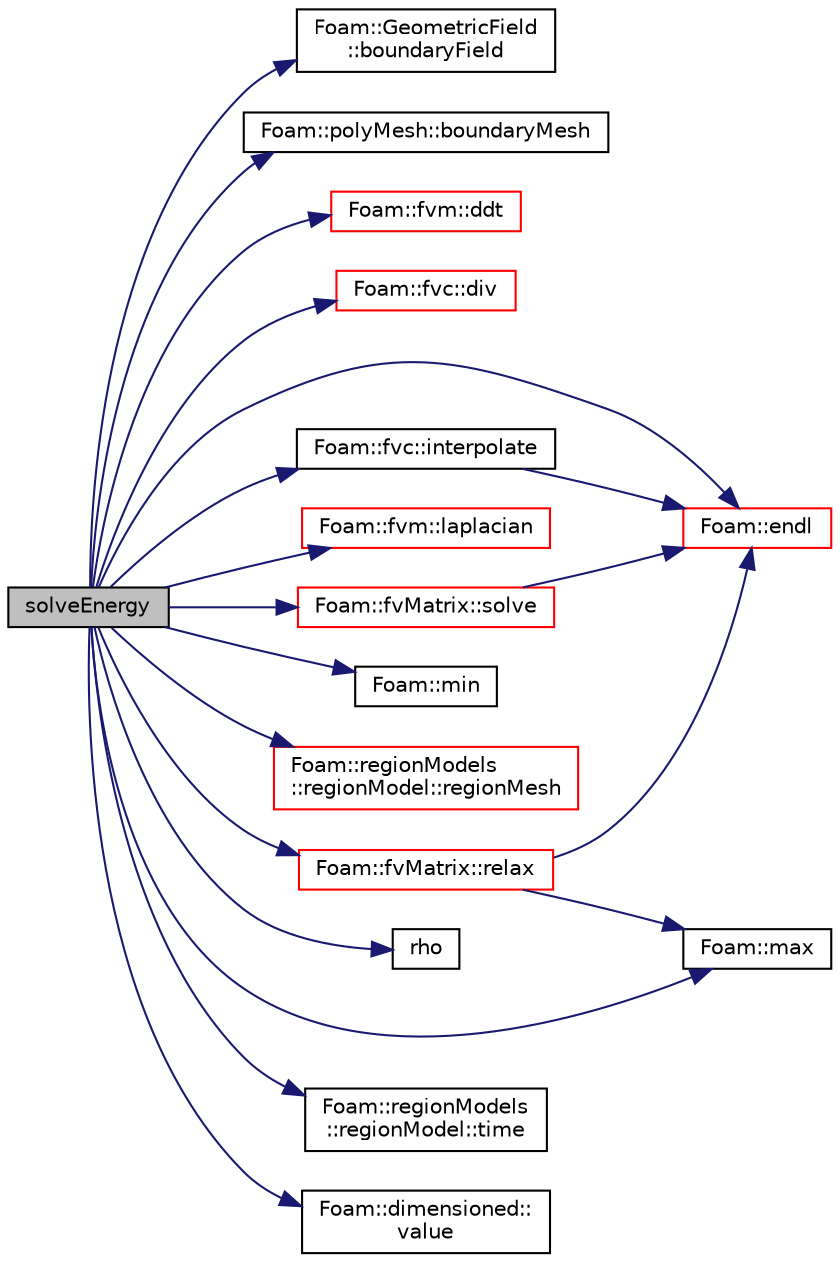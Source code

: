 digraph "solveEnergy"
{
  bgcolor="transparent";
  edge [fontname="Helvetica",fontsize="10",labelfontname="Helvetica",labelfontsize="10"];
  node [fontname="Helvetica",fontsize="10",shape=record];
  rankdir="LR";
  Node1 [label="solveEnergy",height=0.2,width=0.4,color="black", fillcolor="grey75", style="filled", fontcolor="black"];
  Node1 -> Node2 [color="midnightblue",fontsize="10",style="solid",fontname="Helvetica"];
  Node2 [label="Foam::GeometricField\l::boundaryField",height=0.2,width=0.4,color="black",URL="$a00913.html#a3c6c1a789b48ea0c5e8bff64f9c14f2d",tooltip="Return reference to GeometricBoundaryField. "];
  Node1 -> Node3 [color="midnightblue",fontsize="10",style="solid",fontname="Helvetica"];
  Node3 [label="Foam::polyMesh::boundaryMesh",height=0.2,width=0.4,color="black",URL="$a01905.html#a6b7f5ba89250dbd7a1c6c7860ab60fe3",tooltip="Return boundary mesh. "];
  Node1 -> Node4 [color="midnightblue",fontsize="10",style="solid",fontname="Helvetica"];
  Node4 [label="Foam::fvm::ddt",height=0.2,width=0.4,color="red",URL="$a10710.html#a2d88eca98ab69b84af7ddb96e35f5a44"];
  Node1 -> Node5 [color="midnightblue",fontsize="10",style="solid",fontname="Helvetica"];
  Node5 [label="Foam::fvc::div",height=0.2,width=0.4,color="red",URL="$a10709.html#a585533948ad80abfe589d920c641f251"];
  Node1 -> Node6 [color="midnightblue",fontsize="10",style="solid",fontname="Helvetica"];
  Node6 [label="Foam::endl",height=0.2,width=0.4,color="red",URL="$a10675.html#a2db8fe02a0d3909e9351bb4275b23ce4",tooltip="Add newline and flush stream. "];
  Node1 -> Node7 [color="midnightblue",fontsize="10",style="solid",fontname="Helvetica"];
  Node7 [label="Foam::fvc::interpolate",height=0.2,width=0.4,color="black",URL="$a10709.html#addbc18784300dd0955a9bf79f8e2c43b"];
  Node7 -> Node6 [color="midnightblue",fontsize="10",style="solid",fontname="Helvetica"];
  Node1 -> Node8 [color="midnightblue",fontsize="10",style="solid",fontname="Helvetica"];
  Node8 [label="Foam::fvm::laplacian",height=0.2,width=0.4,color="red",URL="$a10710.html#a05679b154654e47e9f1e2fbd2bc0bae0"];
  Node1 -> Node9 [color="midnightblue",fontsize="10",style="solid",fontname="Helvetica"];
  Node9 [label="Foam::max",height=0.2,width=0.4,color="black",URL="$a10675.html#ac993e906cf2774ae77e666bc24e81733"];
  Node1 -> Node10 [color="midnightblue",fontsize="10",style="solid",fontname="Helvetica"];
  Node10 [label="Foam::min",height=0.2,width=0.4,color="black",URL="$a10675.html#a253e112ad2d56d96230ff39ea7f442dc"];
  Node1 -> Node11 [color="midnightblue",fontsize="10",style="solid",fontname="Helvetica"];
  Node11 [label="Foam::regionModels\l::regionModel::regionMesh",height=0.2,width=0.4,color="red",URL="$a02120.html#a0c7874a65eec16e2afa43acd6055b16a",tooltip="Return the region mesh database. "];
  Node1 -> Node12 [color="midnightblue",fontsize="10",style="solid",fontname="Helvetica"];
  Node12 [label="Foam::fvMatrix::relax",height=0.2,width=0.4,color="red",URL="$a00867.html#a06343b944c91a56352ebf646011c212e",tooltip="Relax matrix (for steady-state solution). "];
  Node12 -> Node6 [color="midnightblue",fontsize="10",style="solid",fontname="Helvetica"];
  Node12 -> Node9 [color="midnightblue",fontsize="10",style="solid",fontname="Helvetica"];
  Node1 -> Node13 [color="midnightblue",fontsize="10",style="solid",fontname="Helvetica"];
  Node13 [label="rho",height=0.2,width=0.4,color="black",URL="$a02564.html#ada2184acbfca52f5c2d95f48584213d3",tooltip="Return density [Kg/m3]. "];
  Node1 -> Node14 [color="midnightblue",fontsize="10",style="solid",fontname="Helvetica"];
  Node14 [label="Foam::fvMatrix::solve",height=0.2,width=0.4,color="red",URL="$a00867.html#a35eb51dd72f0a6b19d161fe7f7e6b9c8",tooltip="Solve segregated or coupled returning the solution statistics. "];
  Node14 -> Node6 [color="midnightblue",fontsize="10",style="solid",fontname="Helvetica"];
  Node1 -> Node15 [color="midnightblue",fontsize="10",style="solid",fontname="Helvetica"];
  Node15 [label="Foam::regionModels\l::regionModel::time",height=0.2,width=0.4,color="black",URL="$a02120.html#ab5a56b597db315d880e81c09a4341244",tooltip="Return the reference to the time database. "];
  Node1 -> Node16 [color="midnightblue",fontsize="10",style="solid",fontname="Helvetica"];
  Node16 [label="Foam::dimensioned::\lvalue",height=0.2,width=0.4,color="black",URL="$a00526.html#a080d3824651cfcf52f72acceec615aaa",tooltip="Return const reference to value. "];
}
